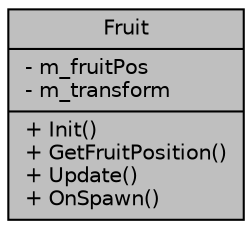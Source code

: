 digraph "Fruit"
{
  edge [fontname="Helvetica",fontsize="10",labelfontname="Helvetica",labelfontsize="10"];
  node [fontname="Helvetica",fontsize="10",shape=record];
  Node1 [label="{Fruit\n|- m_fruitPos\l- m_transform\l|+ Init()\l+ GetFruitPosition()\l+ Update()\l+ OnSpawn()\l}",height=0.2,width=0.4,color="black", fillcolor="grey75", style="filled", fontcolor="black"];
}
